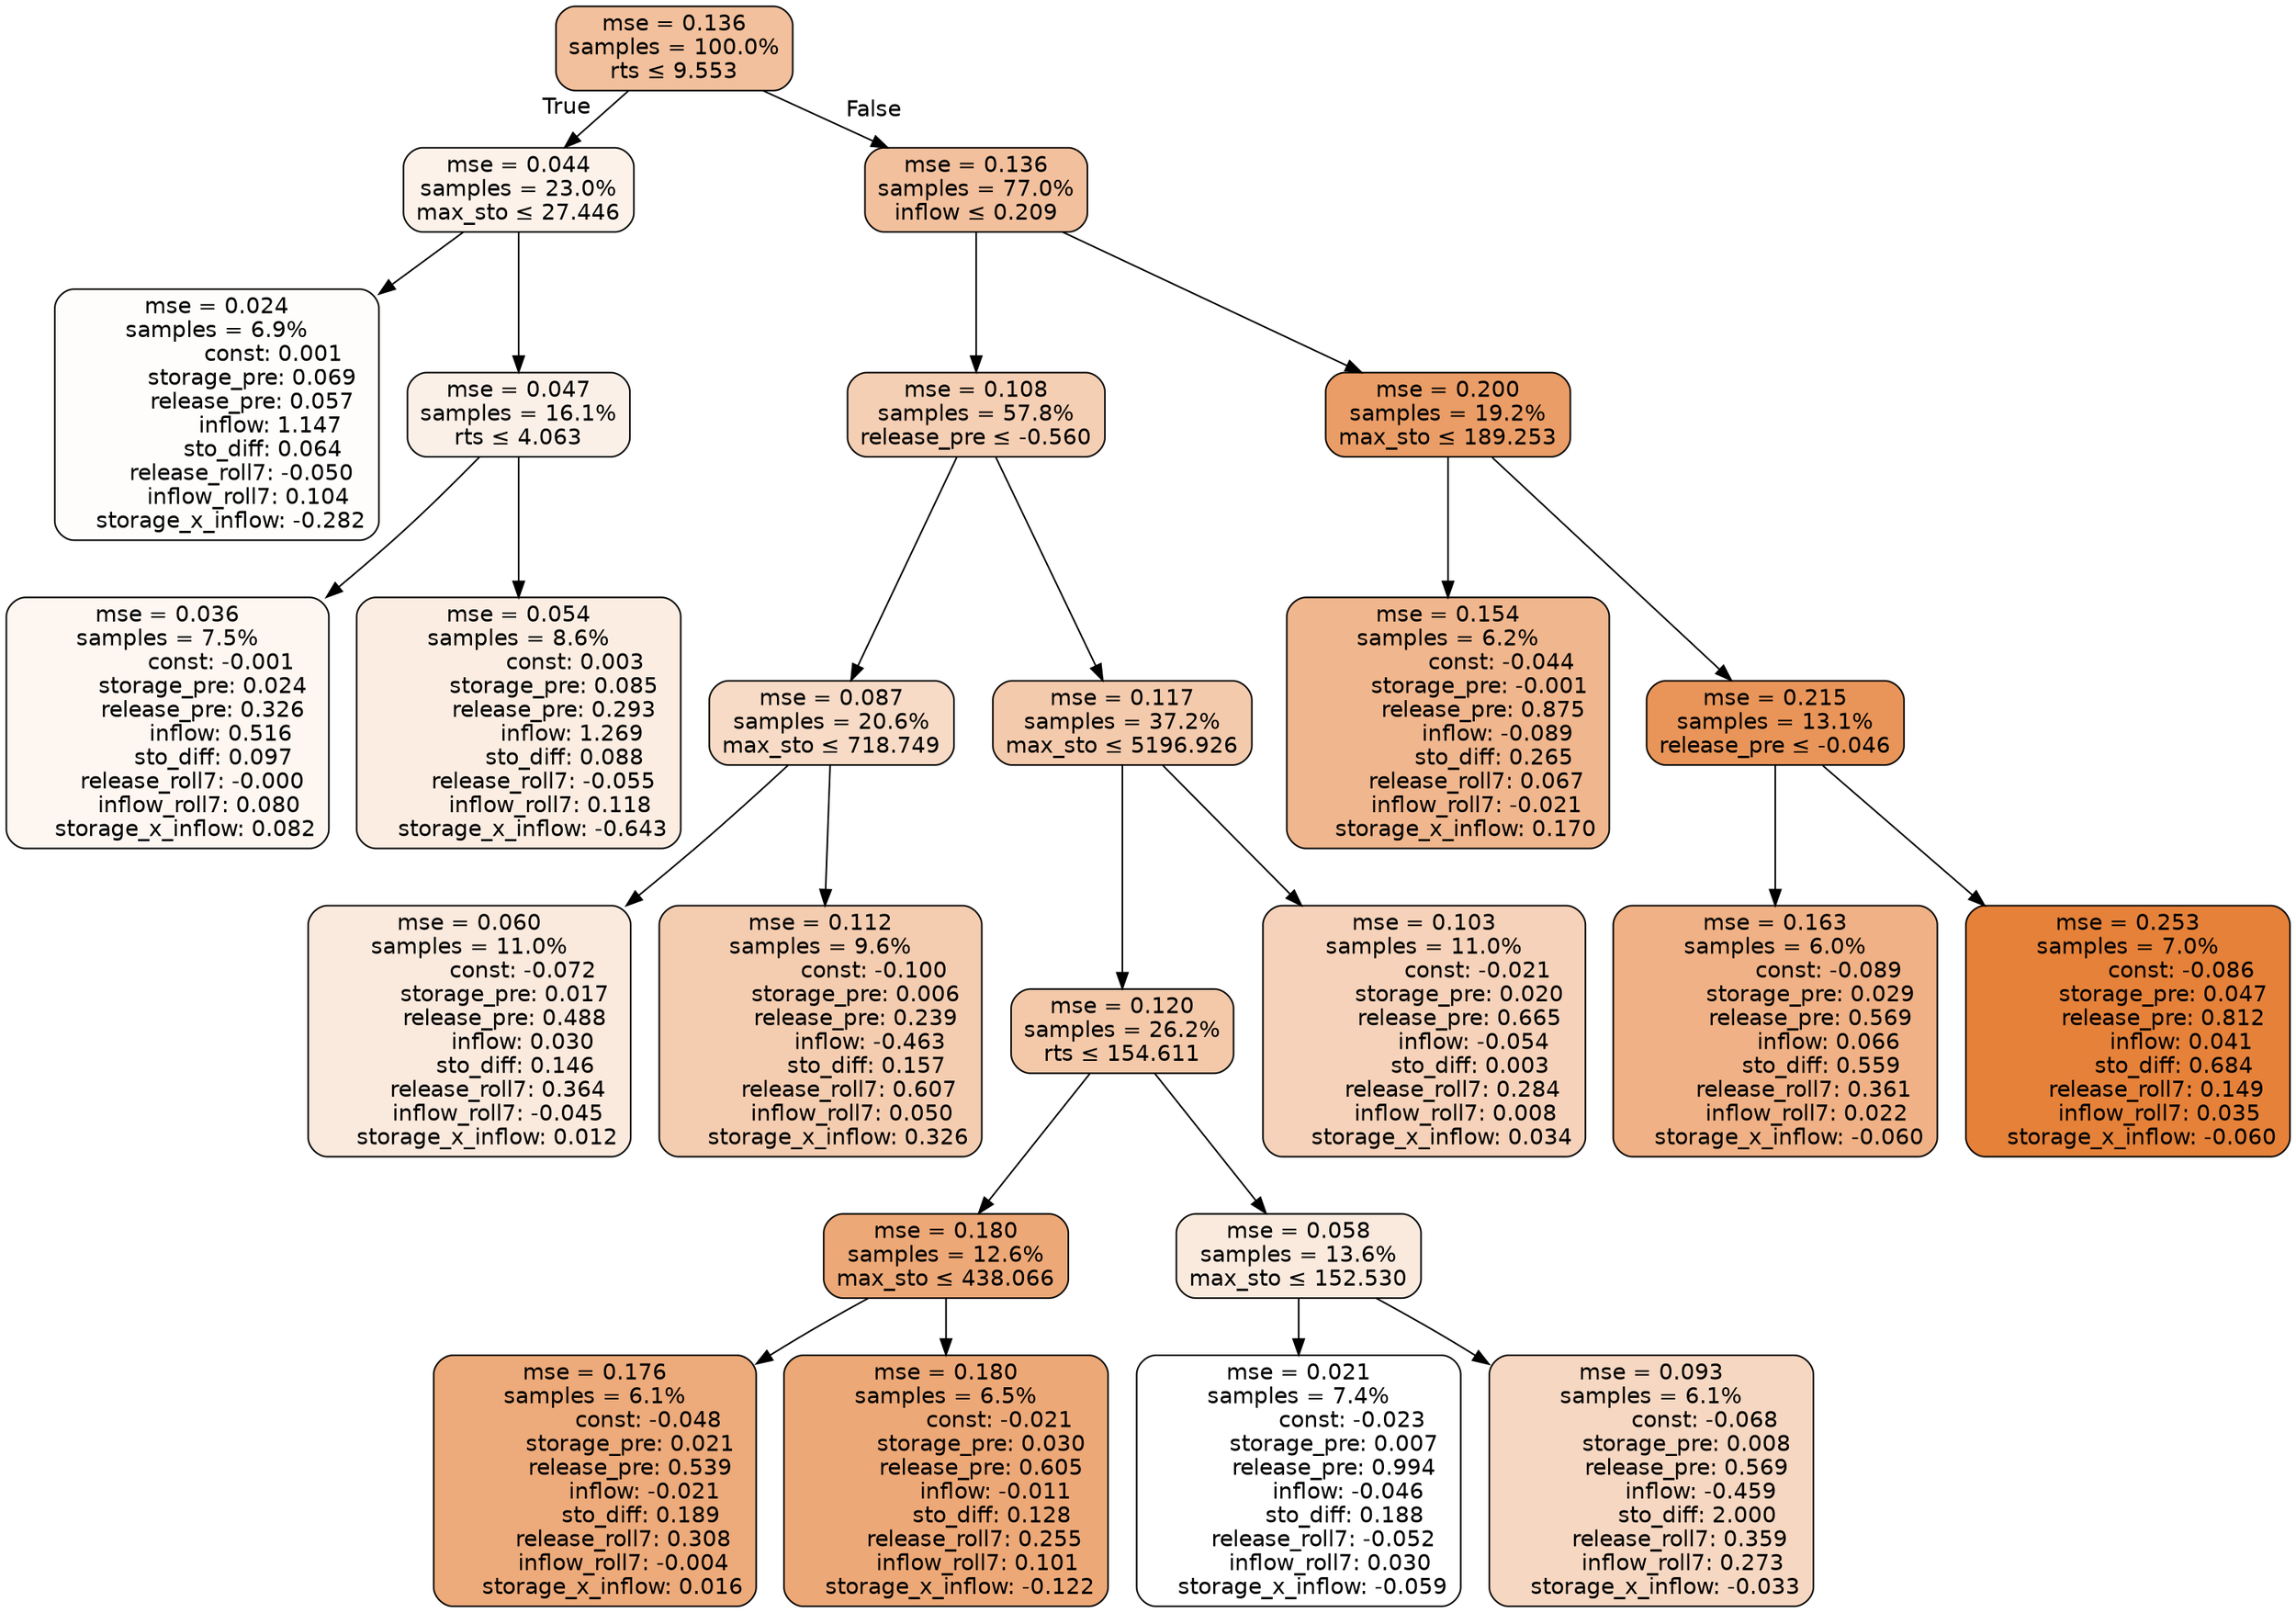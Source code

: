 digraph tree {
bgcolor="transparent"
node [shape=rectangle, style="filled, rounded", color="black", fontname=helvetica] ;
edge [fontname=helvetica] ;
	"0" [label="mse = 0.136
samples = 100.0%
rts &le; 9.553", fillcolor="#f2c09c"]
	"1" [label="mse = 0.044
samples = 23.0%
max_sto &le; 27.446", fillcolor="#fcf2ea"]
	"2" [label="mse = 0.024
samples = 6.9%
                const: 0.001
          storage_pre: 0.069
          release_pre: 0.057
               inflow: 1.147
             sto_diff: 0.064
       release_roll7: -0.050
         inflow_roll7: 0.104
    storage_x_inflow: -0.282", fillcolor="#fefdfc"]
	"3" [label="mse = 0.047
samples = 16.1%
rts &le; 4.063", fillcolor="#fbf0e8"]
	"4" [label="mse = 0.036
samples = 7.5%
               const: -0.001
          storage_pre: 0.024
          release_pre: 0.326
               inflow: 0.516
             sto_diff: 0.097
       release_roll7: -0.000
         inflow_roll7: 0.080
     storage_x_inflow: 0.082", fillcolor="#fdf6f1"]
	"5" [label="mse = 0.054
samples = 8.6%
                const: 0.003
          storage_pre: 0.085
          release_pre: 0.293
               inflow: 1.269
             sto_diff: 0.088
       release_roll7: -0.055
         inflow_roll7: 0.118
    storage_x_inflow: -0.643", fillcolor="#fbede2"]
	"6" [label="mse = 0.136
samples = 77.0%
inflow &le; 0.209", fillcolor="#f2c09d"]
	"7" [label="mse = 0.108
samples = 57.8%
release_pre &le; -0.560", fillcolor="#f5cfb4"]
	"8" [label="mse = 0.087
samples = 20.6%
max_sto &le; 718.749", fillcolor="#f7dbc6"]
	"9" [label="mse = 0.060
samples = 11.0%
               const: -0.072
          storage_pre: 0.017
          release_pre: 0.488
               inflow: 0.030
             sto_diff: 0.146
        release_roll7: 0.364
        inflow_roll7: -0.045
     storage_x_inflow: 0.012", fillcolor="#fae9dd"]
	"10" [label="mse = 0.112
samples = 9.6%
               const: -0.100
          storage_pre: 0.006
          release_pre: 0.239
              inflow: -0.463
             sto_diff: 0.157
        release_roll7: 0.607
         inflow_roll7: 0.050
     storage_x_inflow: 0.326", fillcolor="#f4cdb1"]
	"11" [label="mse = 0.117
samples = 37.2%
max_sto &le; 5196.926", fillcolor="#f4caad"]
	"12" [label="mse = 0.120
samples = 26.2%
rts &le; 154.611", fillcolor="#f3c9aa"]
	"13" [label="mse = 0.180
samples = 12.6%
max_sto &le; 438.066", fillcolor="#eda877"]
	"14" [label="mse = 0.176
samples = 6.1%
               const: -0.048
          storage_pre: 0.021
          release_pre: 0.539
              inflow: -0.021
             sto_diff: 0.189
        release_roll7: 0.308
        inflow_roll7: -0.004
     storage_x_inflow: 0.016", fillcolor="#edaa7a"]
	"15" [label="mse = 0.180
samples = 6.5%
               const: -0.021
          storage_pre: 0.030
          release_pre: 0.605
              inflow: -0.011
             sto_diff: 0.128
        release_roll7: 0.255
         inflow_roll7: 0.101
    storage_x_inflow: -0.122", fillcolor="#eda877"]
	"16" [label="mse = 0.058
samples = 13.6%
max_sto &le; 152.530", fillcolor="#faeade"]
	"17" [label="mse = 0.021
samples = 7.4%
               const: -0.023
          storage_pre: 0.007
          release_pre: 0.994
              inflow: -0.046
             sto_diff: 0.188
       release_roll7: -0.052
         inflow_roll7: 0.030
    storage_x_inflow: -0.059", fillcolor="#ffffff"]
	"18" [label="mse = 0.093
samples = 6.1%
               const: -0.068
          storage_pre: 0.008
          release_pre: 0.569
              inflow: -0.459
             sto_diff: 2.000
        release_roll7: 0.359
         inflow_roll7: 0.273
    storage_x_inflow: -0.033", fillcolor="#f6d7c1"]
	"19" [label="mse = 0.103
samples = 11.0%
               const: -0.021
          storage_pre: 0.020
          release_pre: 0.665
              inflow: -0.054
             sto_diff: 0.003
        release_roll7: 0.284
         inflow_roll7: 0.008
     storage_x_inflow: 0.034", fillcolor="#f5d2b9"]
	"20" [label="mse = 0.200
samples = 19.2%
max_sto &le; 189.253", fillcolor="#ea9d66"]
	"21" [label="mse = 0.154
samples = 6.2%
               const: -0.044
         storage_pre: -0.001
          release_pre: 0.875
              inflow: -0.089
             sto_diff: 0.265
        release_roll7: 0.067
        inflow_roll7: -0.021
     storage_x_inflow: 0.170", fillcolor="#f0b68d"]
	"22" [label="mse = 0.215
samples = 13.1%
release_pre &le; -0.046", fillcolor="#e99559"]
	"23" [label="mse = 0.163
samples = 6.0%
               const: -0.089
          storage_pre: 0.029
          release_pre: 0.569
               inflow: 0.066
             sto_diff: 0.559
        release_roll7: 0.361
         inflow_roll7: 0.022
    storage_x_inflow: -0.060", fillcolor="#efb185"]
	"24" [label="mse = 0.253
samples = 7.0%
               const: -0.086
          storage_pre: 0.047
          release_pre: 0.812
               inflow: 0.041
             sto_diff: 0.684
        release_roll7: 0.149
         inflow_roll7: 0.035
    storage_x_inflow: -0.060", fillcolor="#e58139"]

	"0" -> "1" [labeldistance=2.5, labelangle=45, headlabel="True"]
	"1" -> "2"
	"1" -> "3"
	"3" -> "4"
	"3" -> "5"
	"0" -> "6" [labeldistance=2.5, labelangle=-45, headlabel="False"]
	"6" -> "7"
	"7" -> "8"
	"8" -> "9"
	"8" -> "10"
	"7" -> "11"
	"11" -> "12"
	"12" -> "13"
	"13" -> "14"
	"13" -> "15"
	"12" -> "16"
	"16" -> "17"
	"16" -> "18"
	"11" -> "19"
	"6" -> "20"
	"20" -> "21"
	"20" -> "22"
	"22" -> "23"
	"22" -> "24"
}